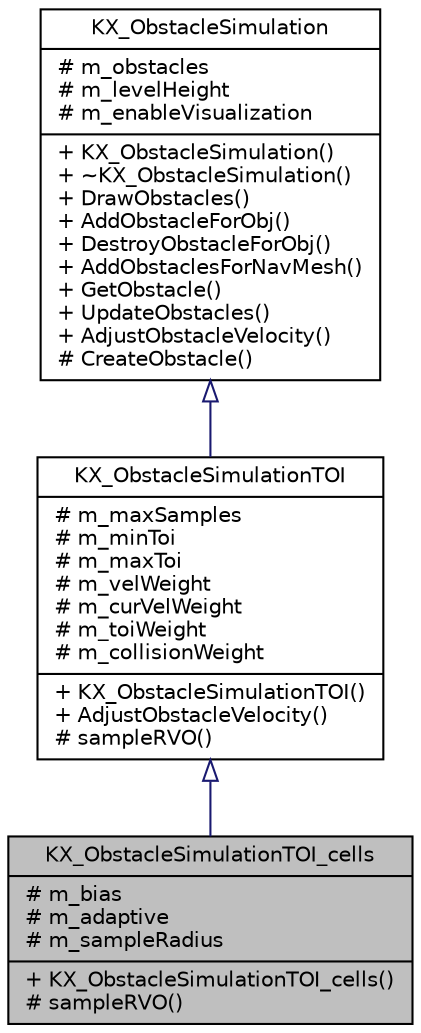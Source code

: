 digraph G
{
  edge [fontname="Helvetica",fontsize="10",labelfontname="Helvetica",labelfontsize="10"];
  node [fontname="Helvetica",fontsize="10",shape=record];
  Node1 [label="{KX_ObstacleSimulationTOI_cells\n|# m_bias\l# m_adaptive\l# m_sampleRadius\l|+ KX_ObstacleSimulationTOI_cells()\l# sampleRVO()\l}",height=0.2,width=0.4,color="black", fillcolor="grey75", style="filled" fontcolor="black"];
  Node2 -> Node1 [dir=back,color="midnightblue",fontsize="10",style="solid",arrowtail="empty",fontname="Helvetica"];
  Node2 [label="{KX_ObstacleSimulationTOI\n|# m_maxSamples\l# m_minToi\l# m_maxToi\l# m_velWeight\l# m_curVelWeight\l# m_toiWeight\l# m_collisionWeight\l|+ KX_ObstacleSimulationTOI()\l+ AdjustObstacleVelocity()\l# sampleRVO()\l}",height=0.2,width=0.4,color="black", fillcolor="white", style="filled",URL="$d5/dd2/classKX__ObstacleSimulationTOI.html"];
  Node3 -> Node2 [dir=back,color="midnightblue",fontsize="10",style="solid",arrowtail="empty",fontname="Helvetica"];
  Node3 [label="{KX_ObstacleSimulation\n|# m_obstacles\l# m_levelHeight\l# m_enableVisualization\l|+ KX_ObstacleSimulation()\l+ ~KX_ObstacleSimulation()\l+ DrawObstacles()\l+ AddObstacleForObj()\l+ DestroyObstacleForObj()\l+ AddObstaclesForNavMesh()\l+ GetObstacle()\l+ UpdateObstacles()\l+ AdjustObstacleVelocity()\l# CreateObstacle()\l}",height=0.2,width=0.4,color="black", fillcolor="white", style="filled",URL="$d7/d8d/classKX__ObstacleSimulation.html"];
}
